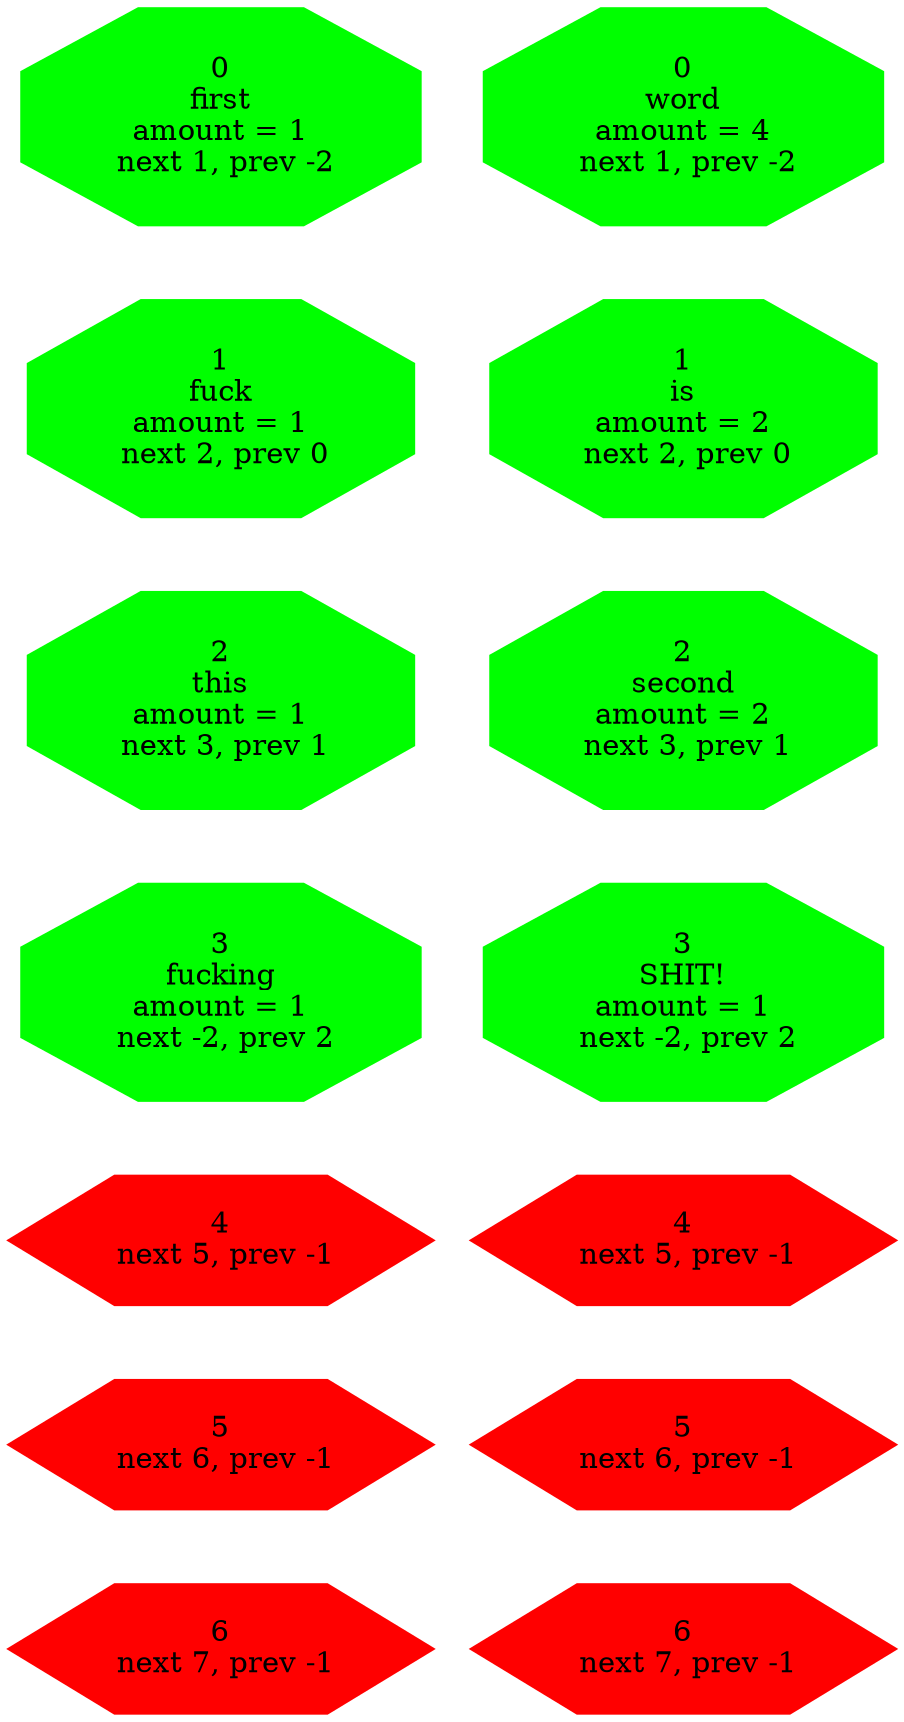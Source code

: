 digraph G{
rankdir=UD;
ptr0x559c20a05100 [color = "green", style = "filled", fillcolor = "green",label =" 0 \nfirst
amount = 1
 next 1, prev -2",shape = "octagon"];
ptr0x559c20a05118 [color = "green", style = "filled", fillcolor = "green",label =" 1 \nfuck
amount = 1
 next 2, prev 0",shape = "octagon"];
ptr0x559c20a05130 [color = "green", style = "filled", fillcolor = "green",label =" 2 \nthis
amount = 1
 next 3, prev 1",shape = "octagon"];
ptr0x559c20a05148 [color = "green", style = "filled", fillcolor = "green",label =" 3 \nfucking
amount = 1
 next -2, prev 2",shape = "octagon"];
ptr0x559c20a05160 [color = "red", style = "filled", fillcolor = "red",label =" 4 \n next 5, prev -1",shape = "hexagon"];
ptr0x559c20a05178 [color = "red", style = "filled", fillcolor = "red",label =" 5 \n next 6, prev -1",shape = "hexagon"];
ptr0x559c20a05190 [color = "red", style = "filled", fillcolor = "red",label =" 6 \n next 7, prev -1",shape = "hexagon"];
ptr0x559c20a05100 -> ptr0x559c20a05118[style = "invis"];
ptr0x559c20a05118 -> ptr0x559c20a05130[style = "invis"];
ptr0x559c20a05130 -> ptr0x559c20a05148[style = "invis"];
ptr0x559c20a05148 -> ptr0x559c20a05160[style = "invis"];
ptr0x559c20a05160 -> ptr0x559c20a05178[style = "invis"];
ptr0x559c20a05178 -> ptr0x559c20a05190[style = "invis"];
ptr0x559c20a051b0 [color = "green", style = "filled", fillcolor = "green",label =" 0 \nword
amount = 4
 next 1, prev -2",shape = "octagon"];
ptr0x559c20a051c8 [color = "green", style = "filled", fillcolor = "green",label =" 1 \nis
amount = 2
 next 2, prev 0",shape = "octagon"];
ptr0x559c20a051e0 [color = "green", style = "filled", fillcolor = "green",label =" 2 \nsecond
amount = 2
 next 3, prev 1",shape = "octagon"];
ptr0x559c20a051f8 [color = "green", style = "filled", fillcolor = "green",label =" 3 \nSHIT!
amount = 1
 next -2, prev 2",shape = "octagon"];
ptr0x559c20a05210 [color = "red", style = "filled", fillcolor = "red",label =" 4 \n next 5, prev -1",shape = "hexagon"];
ptr0x559c20a05228 [color = "red", style = "filled", fillcolor = "red",label =" 5 \n next 6, prev -1",shape = "hexagon"];
ptr0x559c20a05240 [color = "red", style = "filled", fillcolor = "red",label =" 6 \n next 7, prev -1",shape = "hexagon"];
ptr0x559c20a051b0 -> ptr0x559c20a051c8[style = "invis"];
ptr0x559c20a051c8 -> ptr0x559c20a051e0[style = "invis"];
ptr0x559c20a051e0 -> ptr0x559c20a051f8[style = "invis"];
ptr0x559c20a051f8 -> ptr0x559c20a05210[style = "invis"];
ptr0x559c20a05210 -> ptr0x559c20a05228[style = "invis"];
ptr0x559c20a05228 -> ptr0x559c20a05240[style = "invis"];
}